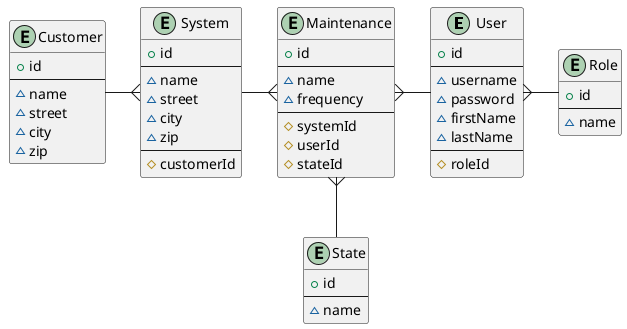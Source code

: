 @startuml

entity User {
  +id
  --
  ~username
  ~password
  ~firstName
  ~lastName
  --
  #roleId
}

entity System {
  +id
  --
  ~name
  ~street
  ~city
  ~zip
  --
  #customerId
}

entity Maintenance {
  +id
  --
  ~name
  ~frequency
  --
  #systemId
  #userId
  #stateId
}

entity Customer {
  +id
  --
  ~name
  ~street
  ~city
  ~zip
}

entity State {
  +id
  --
  ~name
}

entity Role {
  +id
  --
  ~name
}

Customer -right-{ System
System -right-{ Maintenance
Maintenance }-- State
User }-right- Role
User -left-{ Maintenance
  
@enduml
